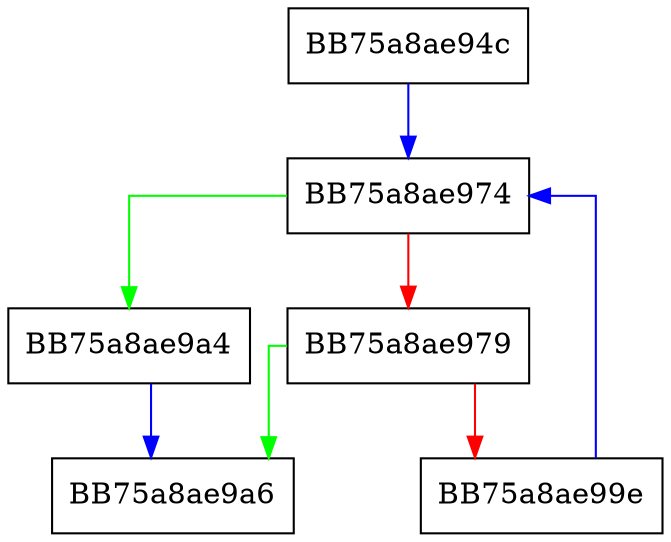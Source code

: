 digraph SandboxRemoveBlob {
  node [shape="box"];
  graph [splines=ortho];
  BB75a8ae94c -> BB75a8ae974 [color="blue"];
  BB75a8ae974 -> BB75a8ae9a4 [color="green"];
  BB75a8ae974 -> BB75a8ae979 [color="red"];
  BB75a8ae979 -> BB75a8ae9a6 [color="green"];
  BB75a8ae979 -> BB75a8ae99e [color="red"];
  BB75a8ae99e -> BB75a8ae974 [color="blue"];
  BB75a8ae9a4 -> BB75a8ae9a6 [color="blue"];
}